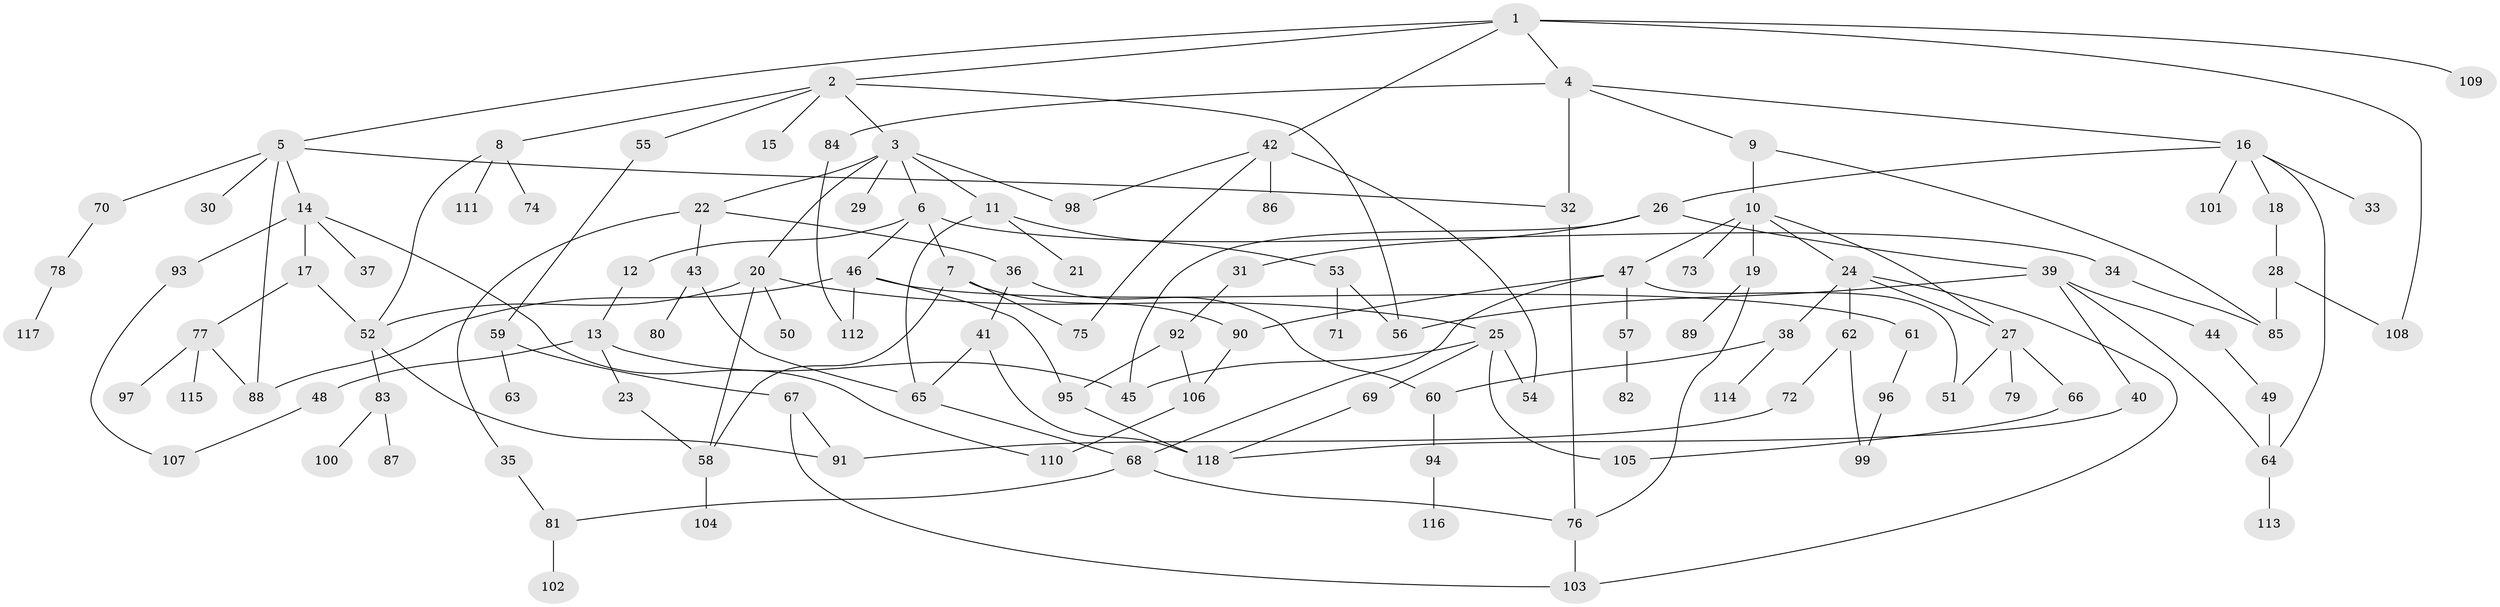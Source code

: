 // coarse degree distribution, {10: 0.012195121951219513, 7: 0.036585365853658534, 9: 0.012195121951219513, 6: 0.04878048780487805, 5: 0.0975609756097561, 4: 0.06097560975609756, 3: 0.21951219512195122, 2: 0.23170731707317074, 1: 0.2682926829268293, 8: 0.012195121951219513}
// Generated by graph-tools (version 1.1) at 2025/16/03/04/25 18:16:51]
// undirected, 118 vertices, 160 edges
graph export_dot {
graph [start="1"]
  node [color=gray90,style=filled];
  1;
  2;
  3;
  4;
  5;
  6;
  7;
  8;
  9;
  10;
  11;
  12;
  13;
  14;
  15;
  16;
  17;
  18;
  19;
  20;
  21;
  22;
  23;
  24;
  25;
  26;
  27;
  28;
  29;
  30;
  31;
  32;
  33;
  34;
  35;
  36;
  37;
  38;
  39;
  40;
  41;
  42;
  43;
  44;
  45;
  46;
  47;
  48;
  49;
  50;
  51;
  52;
  53;
  54;
  55;
  56;
  57;
  58;
  59;
  60;
  61;
  62;
  63;
  64;
  65;
  66;
  67;
  68;
  69;
  70;
  71;
  72;
  73;
  74;
  75;
  76;
  77;
  78;
  79;
  80;
  81;
  82;
  83;
  84;
  85;
  86;
  87;
  88;
  89;
  90;
  91;
  92;
  93;
  94;
  95;
  96;
  97;
  98;
  99;
  100;
  101;
  102;
  103;
  104;
  105;
  106;
  107;
  108;
  109;
  110;
  111;
  112;
  113;
  114;
  115;
  116;
  117;
  118;
  1 -- 2;
  1 -- 4;
  1 -- 5;
  1 -- 42;
  1 -- 109;
  1 -- 108;
  2 -- 3;
  2 -- 8;
  2 -- 15;
  2 -- 55;
  2 -- 56;
  3 -- 6;
  3 -- 11;
  3 -- 20;
  3 -- 22;
  3 -- 29;
  3 -- 98;
  4 -- 9;
  4 -- 16;
  4 -- 32;
  4 -- 84;
  5 -- 14;
  5 -- 30;
  5 -- 70;
  5 -- 88;
  5 -- 32;
  6 -- 7;
  6 -- 12;
  6 -- 34;
  6 -- 46;
  7 -- 90;
  7 -- 58;
  7 -- 75;
  8 -- 74;
  8 -- 111;
  8 -- 52;
  9 -- 10;
  9 -- 85;
  10 -- 19;
  10 -- 24;
  10 -- 47;
  10 -- 73;
  10 -- 27;
  11 -- 21;
  11 -- 53;
  11 -- 65;
  12 -- 13;
  13 -- 23;
  13 -- 48;
  13 -- 45;
  14 -- 17;
  14 -- 37;
  14 -- 93;
  14 -- 110;
  16 -- 18;
  16 -- 26;
  16 -- 33;
  16 -- 64;
  16 -- 101;
  17 -- 77;
  17 -- 52;
  18 -- 28;
  19 -- 89;
  19 -- 76;
  20 -- 25;
  20 -- 50;
  20 -- 52;
  20 -- 58;
  22 -- 35;
  22 -- 36;
  22 -- 43;
  23 -- 58;
  24 -- 27;
  24 -- 38;
  24 -- 62;
  24 -- 103;
  25 -- 45;
  25 -- 54;
  25 -- 69;
  25 -- 105;
  26 -- 31;
  26 -- 39;
  26 -- 45;
  27 -- 66;
  27 -- 79;
  27 -- 51;
  28 -- 85;
  28 -- 108;
  31 -- 92;
  32 -- 76;
  34 -- 85;
  35 -- 81;
  36 -- 41;
  36 -- 60;
  38 -- 60;
  38 -- 114;
  39 -- 40;
  39 -- 44;
  39 -- 56;
  39 -- 64;
  40 -- 118;
  41 -- 118;
  41 -- 65;
  42 -- 75;
  42 -- 86;
  42 -- 98;
  42 -- 54;
  43 -- 65;
  43 -- 80;
  44 -- 49;
  46 -- 61;
  46 -- 88;
  46 -- 112;
  46 -- 95;
  47 -- 51;
  47 -- 57;
  47 -- 90;
  47 -- 68;
  48 -- 107;
  49 -- 64;
  52 -- 83;
  52 -- 91;
  53 -- 71;
  53 -- 56;
  55 -- 59;
  57 -- 82;
  58 -- 104;
  59 -- 63;
  59 -- 67;
  60 -- 94;
  61 -- 96;
  62 -- 72;
  62 -- 99;
  64 -- 113;
  65 -- 68;
  66 -- 105;
  67 -- 91;
  67 -- 103;
  68 -- 76;
  68 -- 81;
  69 -- 118;
  70 -- 78;
  72 -- 91;
  76 -- 103;
  77 -- 97;
  77 -- 115;
  77 -- 88;
  78 -- 117;
  81 -- 102;
  83 -- 87;
  83 -- 100;
  84 -- 112;
  90 -- 106;
  92 -- 95;
  92 -- 106;
  93 -- 107;
  94 -- 116;
  95 -- 118;
  96 -- 99;
  106 -- 110;
}
